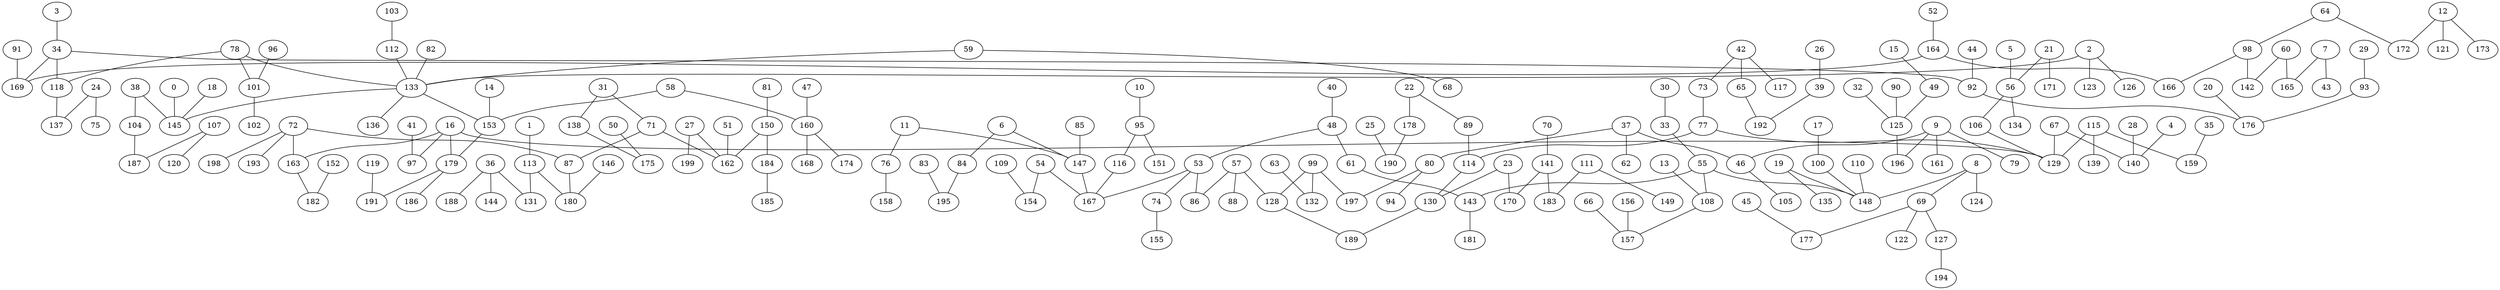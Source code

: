 graph {
91  [Label = "91 (0.00)"]
169  [Label = "169 (0.00)"]
38  [Label = "38 (0.00)"]
104  [Label = "104 (0.00)"]
34  [Label = "34 (0.00)"]
26  [Label = "26 (0.00)"]
39  [Label = "39 (0.00)"]
9  [Label = "9 (0.00)"]
79  [Label = "79 (0.00)"]
145  [Label = "145 (0.00)"]
78  [Label = "78 (0.00)"]
133  [Label = "133 (0.00)"]
128  [Label = "128 (0.00)"]
189  [Label = "189 (0.00)"]
16  [Label = "16 (0.00)"]
179  [Label = "179 (0.00)"]
11  [Label = "11 (0.00)"]
76  [Label = "76 (0.00)"]
113  [Label = "113 (0.00)"]
131  [Label = "131 (0.00)"]
118  [Label = "118 (0.00)"]
61  [Label = "61 (0.00)"]
143  [Label = "143 (0.00)"]
37  [Label = "37 (0.00)"]
80  [Label = "80 (0.00)"]
130  [Label = "130 (0.00)"]
19  [Label = "19 (0.00)"]
135  [Label = "135 (0.00)"]
22  [Label = "22 (0.00)"]
89  [Label = "89 (0.00)"]
56  [Label = "56 (0.00)"]
134  [Label = "134 (0.00)"]
72  [Label = "72 (0.00)"]
163  [Label = "163 (0.00)"]
137  [Label = "137 (0.00)"]
147  [Label = "147 (0.00)"]
167  [Label = "167 (0.00)"]
164  [Label = "164 (0.00)"]
138  [Label = "138 (0.00)"]
175  [Label = "175 (0.00)"]
10  [Label = "10 (0.00)"]
95  [Label = "95 (0.00)"]
166  [Label = "166 (0.00)"]
51  [Label = "51 (0.00)"]
162  [Label = "162 (0.00)"]
114  [Label = "114 (0.00)"]
73  [Label = "73 (0.00)"]
77  [Label = "77 (0.00)"]
54  [Label = "54 (0.00)"]
92  [Label = "92 (0.00)"]
8  [Label = "8 (0.00)"]
148  [Label = "148 (0.00)"]
196  [Label = "196 (0.00)"]
1  [Label = "1 (0.00)"]
74  [Label = "74 (0.00)"]
155  [Label = "155 (0.00)"]
59  [Label = "59 (0.00)"]
68  [Label = "68 (0.00)"]
53  [Label = "53 (0.00)"]
152  [Label = "152 (0.00)"]
182  [Label = "182 (0.00)"]
23  [Label = "23 (0.00)"]
170  [Label = "170 (0.00)"]
50  [Label = "50 (0.00)"]
192  [Label = "192 (0.00)"]
42  [Label = "42 (0.00)"]
86  [Label = "86 (0.00)"]
24  [Label = "24 (0.00)"]
129  [Label = "129 (0.00)"]
2  [Label = "2 (0.00)"]
123  [Label = "123 (0.00)"]
28  [Label = "28 (0.00)"]
140  [Label = "140 (0.00)"]
180  [Label = "180 (0.00)"]
57  [Label = "57 (0.00)"]
176  [Label = "176 (0.00)"]
108  [Label = "108 (0.00)"]
157  [Label = "157 (0.00)"]
47  [Label = "47 (0.00)"]
160  [Label = "160 (0.00)"]
45  [Label = "45 (0.00)"]
177  [Label = "177 (0.00)"]
116  [Label = "116 (0.00)"]
4  [Label = "4 (0.00)"]
27  [Label = "27 (0.00)"]
36  [Label = "36 (0.00)"]
188  [Label = "188 (0.00)"]
153  [Label = "153 (0.00)"]
99  [Label = "99 (0.00)"]
197  [Label = "197 (0.00)"]
154  [Label = "154 (0.00)"]
150  [Label = "150 (0.00)"]
184  [Label = "184 (0.00)"]
65  [Label = "65 (0.00)"]
93  [Label = "93 (0.00)"]
178  [Label = "178 (0.00)"]
190  [Label = "190 (0.00)"]
181  [Label = "181 (0.00)"]
98  [Label = "98 (0.00)"]
87  [Label = "87 (0.00)"]
158  [Label = "158 (0.00)"]
94  [Label = "94 (0.00)"]
101  [Label = "101 (0.00)"]
58  [Label = "58 (0.00)"]
64  [Label = "64 (0.00)"]
29  [Label = "29 (0.00)"]
7  [Label = "7 (0.00)"]
43  [Label = "43 (0.00)"]
55  [Label = "55 (0.00)"]
112  [Label = "112 (0.00)"]
193  [Label = "193 (0.00)"]
31  [Label = "31 (0.00)"]
71  [Label = "71 (0.00)"]
119  [Label = "119 (0.00)"]
191  [Label = "191 (0.00)"]
186  [Label = "186 (0.00)"]
13  [Label = "13 (0.00)"]
84  [Label = "84 (0.00)"]
195  [Label = "195 (0.00)"]
46  [Label = "46 (0.00)"]
67  [Label = "67 (0.00)"]
125  [Label = "125 (0.00)"]
174  [Label = "174 (0.00)"]
6  [Label = "6 (0.00)"]
142  [Label = "142 (0.00)"]
97  [Label = "97 (0.00)"]
199  [Label = "199 (0.00)"]
165  [Label = "165 (0.00)"]
132  [Label = "132 (0.00)"]
88  [Label = "88 (0.00)"]
141  [Label = "141 (0.00)"]
33  [Label = "33 (0.00)"]
69  [Label = "69 (0.00)"]
122  [Label = "122 (0.00)"]
66  [Label = "66 (0.00)"]
124  [Label = "124 (0.00)"]
35  [Label = "35 (0.00)"]
159  [Label = "159 (0.00)"]
106  [Label = "106 (0.00)"]
127  [Label = "127 (0.00)"]
194  [Label = "194 (0.00)"]
115  [Label = "115 (0.00)"]
60  [Label = "60 (0.00)"]
12  [Label = "12 (0.00)"]
121  [Label = "121 (0.00)"]
117  [Label = "117 (0.00)"]
81  [Label = "81 (0.00)"]
83  [Label = "83 (0.00)"]
187  [Label = "187 (0.00)"]
100  [Label = "100 (0.00)"]
111  [Label = "111 (0.00)"]
149  [Label = "149 (0.00)"]
30  [Label = "30 (0.00)"]
20  [Label = "20 (0.00)"]
168  [Label = "168 (0.00)"]
48  [Label = "48 (0.00)"]
198  [Label = "198 (0.00)"]
40  [Label = "40 (0.00)"]
49  [Label = "49 (0.00)"]
172  [Label = "172 (0.00)"]
70  [Label = "70 (0.00)"]
52  [Label = "52 (0.00)"]
183  [Label = "183 (0.00)"]
0  [Label = "0 (0.00)"]
126  [Label = "126 (0.00)"]
109  [Label = "109 (0.00)"]
144  [Label = "144 (0.00)"]
139  [Label = "139 (0.00)"]
85  [Label = "85 (0.00)"]
146  [Label = "146 (0.00)"]
151  [Label = "151 (0.00)"]
41  [Label = "41 (0.00)"]
17  [Label = "17 (0.00)"]
14  [Label = "14 (0.00)"]
75  [Label = "75 (0.00)"]
107  [Label = "107 (0.00)"]
21  [Label = "21 (0.00)"]
32  [Label = "32 (0.00)"]
136  [Label = "136 (0.00)"]
5  [Label = "5 (0.00)"]
103  [Label = "103 (0.00)"]
110  [Label = "110 (0.00)"]
102  [Label = "102 (0.00)"]
120  [Label = "120 (0.00)"]
161  [Label = "161 (0.00)"]
185  [Label = "185 (0.00)"]
96  [Label = "96 (0.00)"]
173  [Label = "173 (0.00)"]
156  [Label = "156 (0.00)"]
62  [Label = "62 (0.00)"]
105  [Label = "105 (0.00)"]
18  [Label = "18 (0.00)"]
25  [Label = "25 (0.00)"]
82  [Label = "82 (0.00)"]
15  [Label = "15 (0.00)"]
63  [Label = "63 (0.00)"]
3  [Label = "3 (0.00)"]
90  [Label = "90 (0.00)"]
171  [Label = "171 (0.00)"]
44  [Label = "44 (0.00)"]

91--169  [Label = "1.02"]
38--104  [Label = "1.03"]
34--169  [Label = "1.06"]
26--39  [Label = "1.13"]
9--79  [Label = "1.21"]
38--145  [Label = "1.24"]
78--133  [Label = "1.39"]
128--189  [Label = "1.41"]
16--179  [Label = "1.56"]
11--76  [Label = "1.63"]
113--131  [Label = "1.81"]
34--118  [Label = "1.86"]
61--143  [Label = "1.87"]
37--80  [Label = "2.02"]
130--189  [Label = "2.14"]
19--135  [Label = "2.15"]
22--89  [Label = "2.19"]
56--134  [Label = "2.23"]
72--163  [Label = "2.35"]
118--137  [Label = "2.56"]
147--167  [Label = "2.61"]
164--169  [Label = "2.77"]
138--175  [Label = "2.83"]
10--95  [Label = "2.90"]
164--166  [Label = "3.07"]
51--162  [Label = "3.21"]
114--130  [Label = "3.24"]
73--77  [Label = "3.32"]
54--167  [Label = "3.40"]
34--92  [Label = "3.55"]
8--148  [Label = "3.70"]
9--196  [Label = "3.74"]
1--113  [Label = "3.78"]
74--155  [Label = "3.94"]
59--68  [Label = "3.95"]
53--167  [Label = "3.97"]
152--182  [Label = "4.12"]
23--170  [Label = "4.15"]
50--175  [Label = "4.24"]
89--114  [Label = "4.31"]
133--145  [Label = "4.37"]
39--192  [Label = "4.42"]
42--73  [Label = "4.42"]
53--86  [Label = "4.48"]
24--137  [Label = "4.60"]
59--133  [Label = "4.73"]
77--129  [Label = "4.75"]
2--123  [Label = "4.81"]
28--140  [Label = "4.92"]
113--180  [Label = "4.95"]
16--129  [Label = "4.96"]
57--86  [Label = "4.98"]
92--176  [Label = "5.01"]
108--157  [Label = "5.07"]
47--160  [Label = "5.08"]
45--177  [Label = "5.09"]
95--116  [Label = "5.14"]
78--118  [Label = "5.21"]
4--140  [Label = "5.26"]
27--162  [Label = "5.27"]
57--128  [Label = "5.31"]
36--188  [Label = "5.40"]
133--153  [Label = "5.43"]
36--131  [Label = "5.44"]
99--197  [Label = "5.44"]
54--154  [Label = "5.50"]
16--163  [Label = "5.68"]
150--184  [Label = "5.74"]
65--192  [Label = "5.75"]
93--176  [Label = "5.76"]
178--190  [Label = "5.77"]
143--181  [Label = "5.78"]
98--166  [Label = "5.81"]
42--65  [Label = "5.89"]
77--114  [Label = "5.89"]
72--87  [Label = "5.98"]
76--158  [Label = "6.09"]
116--167  [Label = "6.12"]
80--94  [Label = "6.20"]
78--101  [Label = "6.34"]
58--153  [Label = "6.41"]
64--98  [Label = "6.41"]
29--93  [Label = "6.43"]
7--43  [Label = "6.44"]
55--143  [Label = "6.47"]
112--133  [Label = "6.52"]
72--193  [Label = "6.55"]
31--71  [Label = "6.63"]
119--191  [Label = "6.64"]
80--197  [Label = "6.71"]
71--162  [Label = "6.72"]
71--87  [Label = "6.74"]
19--148  [Label = "6.76"]
179--186  [Label = "6.79"]
13--108  [Label = "6.85"]
84--195  [Label = "7.12"]
153--179  [Label = "7.35"]
37--46  [Label = "7.87"]
23--130  [Label = "7.99"]
67--140  [Label = "8.00"]
125--196  [Label = "8.07"]
160--174  [Label = "8.08"]
6--147  [Label = "8.26"]
99--128  [Label = "8.40"]
98--142  [Label = "8.51"]
16--97  [Label = "8.52"]
27--199  [Label = "8.62"]
9--46  [Label = "8.77"]
7--165  [Label = "8.78"]
99--132  [Label = "8.78"]
57--88  [Label = "8.81"]
6--84  [Label = "8.89"]
141--170  [Label = "8.99"]
33--55  [Label = "9.05"]
69--122  [Label = "9.17"]
66--157  [Label = "9.21"]
87--180  [Label = "9.27"]
8--124  [Label = "9.39"]
35--159  [Label = "9.55"]
106--129  [Label = "9.63"]
127--194  [Label = "9.64"]
115--159  [Label = "9.79"]
60--142  [Label = "9.81"]
12--121  [Label = "9.89"]
42--117  [Label = "10.00"]
81--150  [Label = "10.03"]
83--195  [Label = "10.10"]
115--129  [Label = "10.29"]
104--187  [Label = "10.32"]
100--148  [Label = "10.38"]
111--149  [Label = "10.53"]
30--33  [Label = "10.64"]
67--129  [Label = "10.64"]
20--176  [Label = "10.67"]
160--168  [Label = "10.71"]
48--61  [Label = "10.74"]
72--198  [Label = "10.90"]
55--148  [Label = "10.91"]
56--106  [Label = "10.96"]
48--53  [Label = "11.16"]
40--48  [Label = "11.25"]
49--125  [Label = "11.26"]
64--172  [Label = "11.37"]
70--141  [Label = "11.53"]
11--147  [Label = "11.99"]
150--162  [Label = "12.02"]
52--164  [Label = "12.28"]
12--172  [Label = "12.30"]
179--191  [Label = "12.31"]
22--178  [Label = "12.45"]
53--74  [Label = "12.53"]
58--160  [Label = "12.55"]
141--183  [Label = "12.65"]
0--145  [Label = "12.74"]
31--138  [Label = "12.77"]
2--126  [Label = "12.83"]
8--69  [Label = "12.83"]
109--154  [Label = "13.01"]
36--144  [Label = "13.04"]
55--108  [Label = "13.06"]
115--139  [Label = "13.19"]
111--183  [Label = "13.19"]
85--147  [Label = "13.45"]
146--180  [Label = "13.58"]
95--151  [Label = "13.93"]
41--97  [Label = "14.39"]
17--100  [Label = "14.45"]
2--133  [Label = "14.71"]
14--153  [Label = "14.81"]
24--75  [Label = "14.86"]
107--187  [Label = "15.26"]
60--165  [Label = "15.39"]
163--182  [Label = "15.44"]
21--56  [Label = "16.25"]
32--125  [Label = "16.47"]
133--136  [Label = "16.50"]
69--127  [Label = "16.56"]
5--56  [Label = "16.97"]
103--112  [Label = "17.09"]
110--148  [Label = "18.04"]
101--102  [Label = "18.23"]
107--120  [Label = "18.31"]
9--161  [Label = "19.20"]
184--185  [Label = "19.62"]
96--101  [Label = "20.21"]
69--177  [Label = "20.89"]
12--173  [Label = "22.64"]
156--157  [Label = "22.65"]
37--62  [Label = "23.66"]
46--105  [Label = "24.21"]
18--145  [Label = "24.28"]
25--190  [Label = "25.11"]
82--133  [Label = "26.33"]
15--49  [Label = "26.45"]
63--132  [Label = "29.42"]
3--34  [Label = "29.67"]
90--125  [Label = "30.57"]
21--171  [Label = "39.96"]
44--92  [Label = "44.00"]
}
